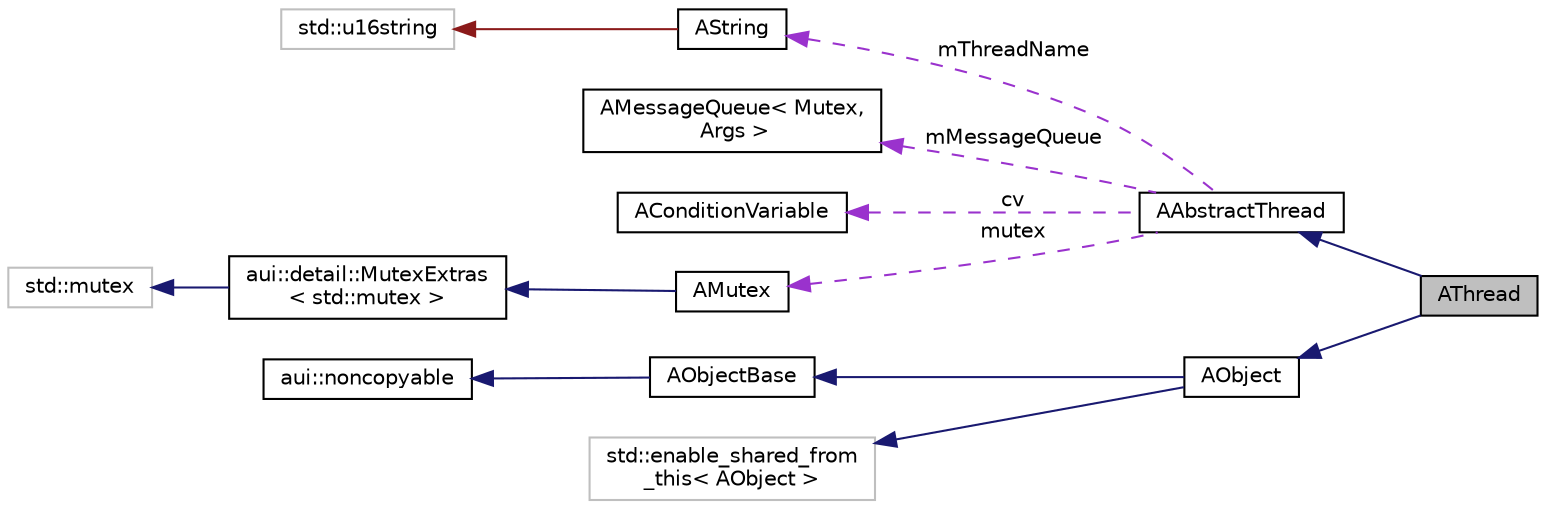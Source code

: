 digraph "AThread"
{
 // LATEX_PDF_SIZE
  edge [fontname="Helvetica",fontsize="10",labelfontname="Helvetica",labelfontsize="10"];
  node [fontname="Helvetica",fontsize="10",shape=record];
  rankdir="LR";
  Node1 [label="AThread",height=0.2,width=0.4,color="black", fillcolor="grey75", style="filled", fontcolor="black",tooltip="Represents a user-defined thread."];
  Node2 -> Node1 [dir="back",color="midnightblue",fontsize="10",style="solid",fontname="Helvetica"];
  Node2 [label="AAbstractThread",height=0.2,width=0.4,color="black", fillcolor="white", style="filled",URL="$classAAbstractThread.html",tooltip="Represents an abstract thread. Not all threads are created through AThread - these are interfaced wit..."];
  Node3 -> Node2 [dir="back",color="darkorchid3",fontsize="10",style="dashed",label=" mThreadName" ,fontname="Helvetica"];
  Node3 [label="AString",height=0.2,width=0.4,color="black", fillcolor="white", style="filled",URL="$classAString.html",tooltip="Represents a Unicode character string."];
  Node4 -> Node3 [dir="back",color="firebrick4",fontsize="10",style="solid",fontname="Helvetica"];
  Node4 [label="std::u16string",height=0.2,width=0.4,color="grey75", fillcolor="white", style="filled",tooltip=" "];
  Node5 -> Node2 [dir="back",color="darkorchid3",fontsize="10",style="dashed",label=" mMessageQueue" ,fontname="Helvetica"];
  Node5 [label="AMessageQueue\< Mutex,\l Args \>",height=0.2,width=0.4,color="black", fillcolor="white", style="filled",URL="$classAMessageQueue.html",tooltip="Universal thread-safe message (callback) queue implementation."];
  Node6 -> Node2 [dir="back",color="darkorchid3",fontsize="10",style="dashed",label=" cv" ,fontname="Helvetica"];
  Node6 [label="AConditionVariable",height=0.2,width=0.4,color="black", fillcolor="white", style="filled",URL="$classAConditionVariable.html",tooltip="Represents a condition variable."];
  Node7 -> Node2 [dir="back",color="darkorchid3",fontsize="10",style="dashed",label=" mutex" ,fontname="Helvetica"];
  Node7 [label="AMutex",height=0.2,width=0.4,color="black", fillcolor="white", style="filled",URL="$structAMutex.html",tooltip="Basic syscall-based synchronization primitive."];
  Node8 -> Node7 [dir="back",color="midnightblue",fontsize="10",style="solid",fontname="Helvetica"];
  Node8 [label="aui::detail::MutexExtras\l\< std::mutex \>",height=0.2,width=0.4,color="black", fillcolor="white", style="filled",URL="$structaui_1_1detail_1_1MutexExtras.html",tooltip=" "];
  Node9 -> Node8 [dir="back",color="midnightblue",fontsize="10",style="solid",fontname="Helvetica"];
  Node9 [label="std::mutex",height=0.2,width=0.4,color="grey75", fillcolor="white", style="filled",tooltip=" "];
  Node10 -> Node1 [dir="back",color="midnightblue",fontsize="10",style="solid",fontname="Helvetica"];
  Node10 [label="AObject",height=0.2,width=0.4,color="black", fillcolor="white", style="filled",URL="$classAObject.html",tooltip="A base object class."];
  Node11 -> Node10 [dir="back",color="midnightblue",fontsize="10",style="solid",fontname="Helvetica"];
  Node11 [label="AObjectBase",height=0.2,width=0.4,color="black", fillcolor="white", style="filled",URL="$classAObjectBase.html",tooltip=" "];
  Node12 -> Node11 [dir="back",color="midnightblue",fontsize="10",style="solid",fontname="Helvetica"];
  Node12 [label="aui::noncopyable",height=0.2,width=0.4,color="black", fillcolor="white", style="filled",URL="$structaui_1_1noncopyable.html",tooltip="Forbids copy of your class."];
  Node13 -> Node10 [dir="back",color="midnightblue",fontsize="10",style="solid",fontname="Helvetica"];
  Node13 [label="std::enable_shared_from\l_this\< AObject \>",height=0.2,width=0.4,color="grey75", fillcolor="white", style="filled",tooltip=" "];
}
